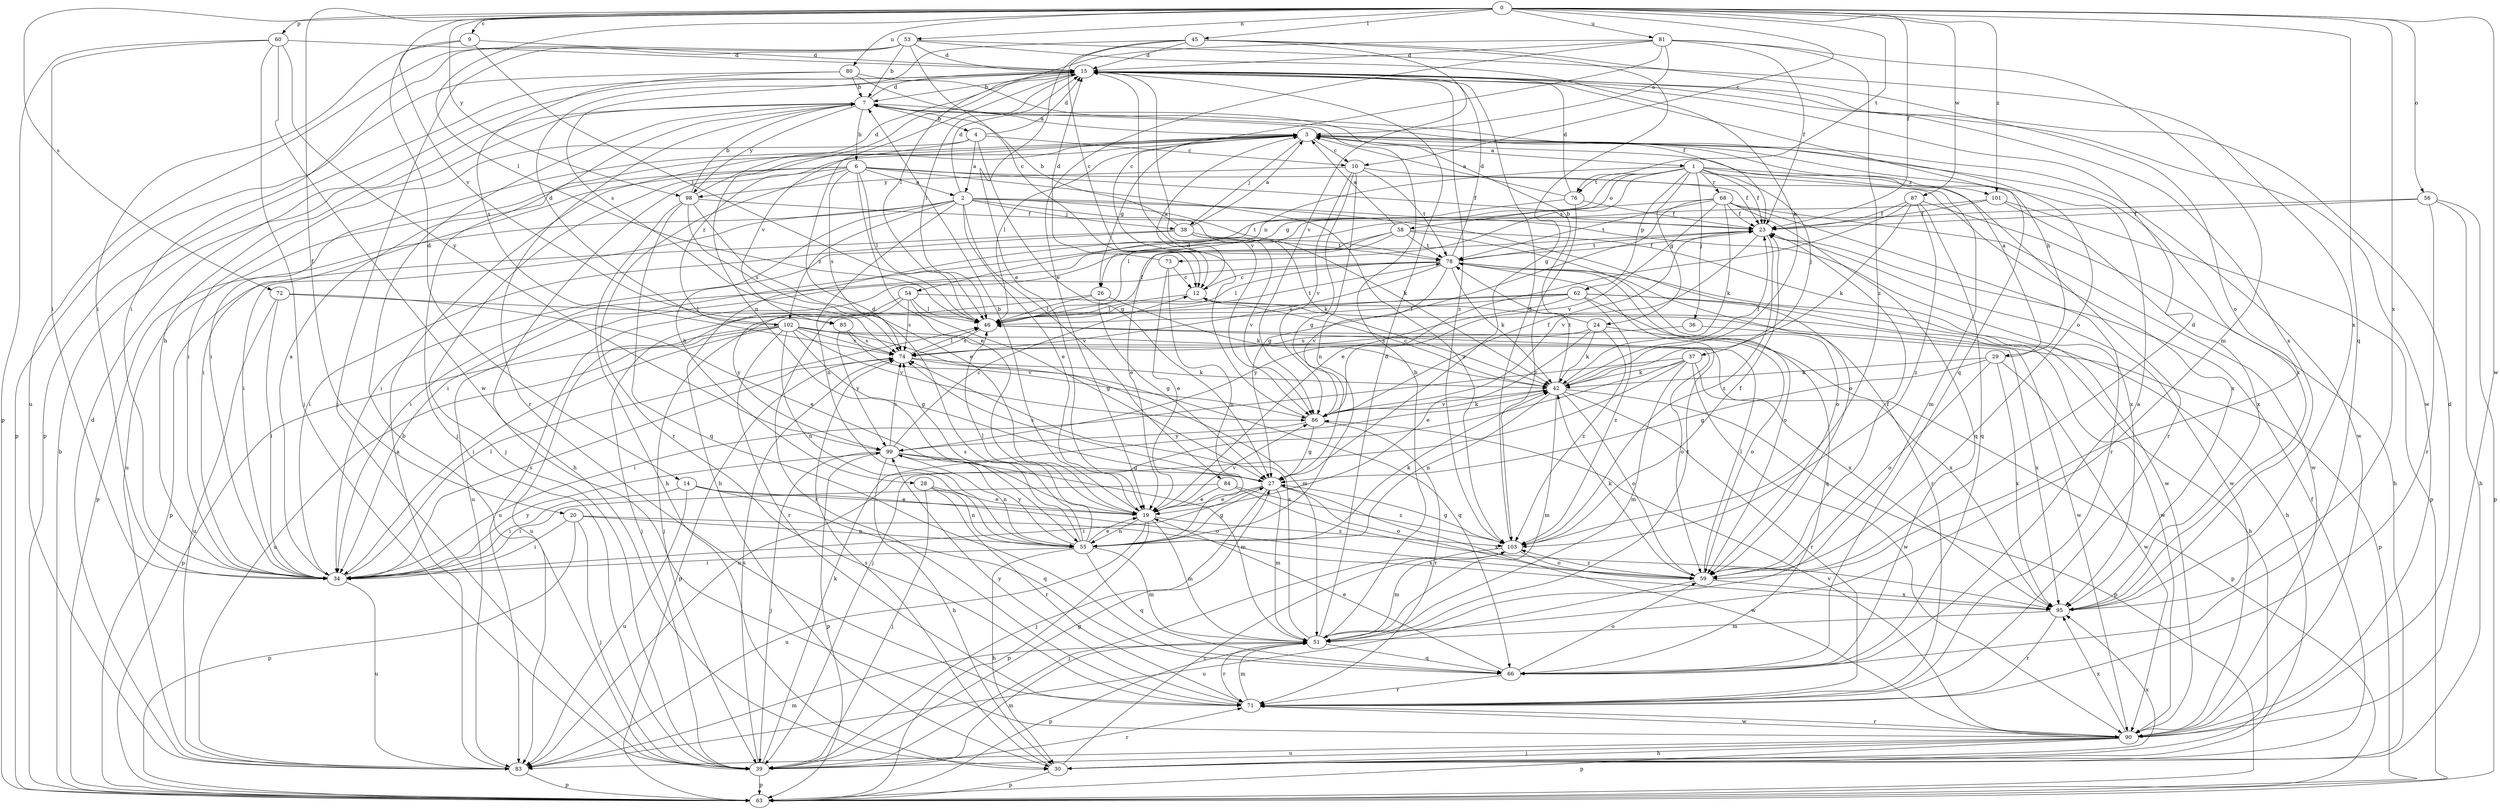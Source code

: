 strict digraph  {
0;
1;
2;
3;
4;
6;
7;
9;
10;
12;
14;
15;
19;
20;
23;
24;
26;
27;
28;
29;
30;
34;
36;
37;
38;
39;
42;
45;
46;
51;
53;
54;
55;
56;
58;
59;
60;
62;
63;
66;
68;
71;
72;
73;
74;
76;
78;
80;
81;
83;
84;
85;
86;
87;
90;
95;
98;
99;
101;
102;
103;
0 -> 9  [label=c];
0 -> 10  [label=c];
0 -> 14  [label=d];
0 -> 20  [label=f];
0 -> 23  [label=f];
0 -> 45  [label=l];
0 -> 46  [label=l];
0 -> 53  [label=n];
0 -> 56  [label=o];
0 -> 60  [label=p];
0 -> 66  [label=q];
0 -> 72  [label=s];
0 -> 76  [label=t];
0 -> 80  [label=u];
0 -> 81  [label=u];
0 -> 87  [label=w];
0 -> 90  [label=w];
0 -> 95  [label=x];
0 -> 98  [label=y];
0 -> 101  [label=z];
1 -> 23  [label=f];
1 -> 24  [label=g];
1 -> 26  [label=g];
1 -> 36  [label=j];
1 -> 37  [label=j];
1 -> 51  [label=m];
1 -> 54  [label=n];
1 -> 58  [label=o];
1 -> 62  [label=p];
1 -> 68  [label=r];
1 -> 71  [label=r];
1 -> 73  [label=s];
1 -> 76  [label=t];
1 -> 101  [label=z];
2 -> 15  [label=d];
2 -> 19  [label=e];
2 -> 28  [label=h];
2 -> 34  [label=i];
2 -> 38  [label=j];
2 -> 42  [label=k];
2 -> 55  [label=n];
2 -> 59  [label=o];
2 -> 63  [label=p];
2 -> 78  [label=t];
2 -> 84  [label=v];
2 -> 95  [label=x];
2 -> 102  [label=z];
3 -> 1  [label=a];
3 -> 10  [label=c];
3 -> 26  [label=g];
3 -> 29  [label=h];
3 -> 34  [label=i];
3 -> 38  [label=j];
3 -> 39  [label=j];
3 -> 46  [label=l];
3 -> 90  [label=w];
3 -> 95  [label=x];
3 -> 102  [label=z];
4 -> 2  [label=a];
4 -> 10  [label=c];
4 -> 15  [label=d];
4 -> 27  [label=g];
4 -> 34  [label=i];
4 -> 85  [label=v];
6 -> 2  [label=a];
6 -> 19  [label=e];
6 -> 23  [label=f];
6 -> 30  [label=h];
6 -> 34  [label=i];
6 -> 46  [label=l];
6 -> 71  [label=r];
6 -> 74  [label=s];
6 -> 83  [label=u];
6 -> 95  [label=x];
6 -> 103  [label=z];
7 -> 3  [label=a];
7 -> 4  [label=b];
7 -> 6  [label=b];
7 -> 15  [label=d];
7 -> 39  [label=j];
7 -> 71  [label=r];
7 -> 98  [label=y];
9 -> 15  [label=d];
9 -> 34  [label=i];
9 -> 46  [label=l];
9 -> 85  [label=v];
10 -> 23  [label=f];
10 -> 27  [label=g];
10 -> 55  [label=n];
10 -> 78  [label=t];
10 -> 86  [label=v];
10 -> 98  [label=y];
12 -> 3  [label=a];
12 -> 46  [label=l];
12 -> 63  [label=p];
14 -> 19  [label=e];
14 -> 34  [label=i];
14 -> 59  [label=o];
14 -> 66  [label=q];
14 -> 83  [label=u];
15 -> 7  [label=b];
15 -> 46  [label=l];
15 -> 55  [label=n];
15 -> 63  [label=p];
15 -> 66  [label=q];
15 -> 86  [label=v];
15 -> 90  [label=w];
15 -> 95  [label=x];
15 -> 103  [label=z];
19 -> 7  [label=b];
19 -> 51  [label=m];
19 -> 55  [label=n];
19 -> 63  [label=p];
19 -> 83  [label=u];
19 -> 86  [label=v];
19 -> 103  [label=z];
20 -> 34  [label=i];
20 -> 39  [label=j];
20 -> 55  [label=n];
20 -> 63  [label=p];
20 -> 95  [label=x];
23 -> 78  [label=t];
23 -> 86  [label=v];
23 -> 90  [label=w];
23 -> 103  [label=z];
24 -> 7  [label=b];
24 -> 19  [label=e];
24 -> 42  [label=k];
24 -> 74  [label=s];
24 -> 95  [label=x];
24 -> 103  [label=z];
26 -> 27  [label=g];
26 -> 42  [label=k];
26 -> 46  [label=l];
26 -> 71  [label=r];
27 -> 19  [label=e];
27 -> 34  [label=i];
27 -> 39  [label=j];
27 -> 51  [label=m];
27 -> 59  [label=o];
27 -> 74  [label=s];
27 -> 90  [label=w];
28 -> 19  [label=e];
28 -> 39  [label=j];
28 -> 55  [label=n];
28 -> 71  [label=r];
29 -> 3  [label=a];
29 -> 27  [label=g];
29 -> 42  [label=k];
29 -> 59  [label=o];
29 -> 90  [label=w];
29 -> 95  [label=x];
30 -> 23  [label=f];
30 -> 63  [label=p];
30 -> 74  [label=s];
30 -> 95  [label=x];
30 -> 103  [label=z];
34 -> 3  [label=a];
34 -> 7  [label=b];
34 -> 46  [label=l];
34 -> 74  [label=s];
34 -> 83  [label=u];
34 -> 99  [label=y];
36 -> 74  [label=s];
36 -> 95  [label=x];
37 -> 34  [label=i];
37 -> 39  [label=j];
37 -> 42  [label=k];
37 -> 51  [label=m];
37 -> 63  [label=p];
37 -> 83  [label=u];
37 -> 90  [label=w];
38 -> 3  [label=a];
38 -> 7  [label=b];
38 -> 34  [label=i];
38 -> 42  [label=k];
38 -> 63  [label=p];
38 -> 78  [label=t];
38 -> 86  [label=v];
39 -> 7  [label=b];
39 -> 27  [label=g];
39 -> 42  [label=k];
39 -> 51  [label=m];
39 -> 63  [label=p];
39 -> 71  [label=r];
39 -> 74  [label=s];
42 -> 12  [label=c];
42 -> 23  [label=f];
42 -> 51  [label=m];
42 -> 55  [label=n];
42 -> 59  [label=o];
42 -> 63  [label=p];
42 -> 71  [label=r];
42 -> 78  [label=t];
42 -> 86  [label=v];
45 -> 12  [label=c];
45 -> 15  [label=d];
45 -> 19  [label=e];
45 -> 27  [label=g];
45 -> 59  [label=o];
45 -> 74  [label=s];
45 -> 86  [label=v];
46 -> 23  [label=f];
46 -> 59  [label=o];
46 -> 74  [label=s];
46 -> 78  [label=t];
51 -> 7  [label=b];
51 -> 15  [label=d];
51 -> 63  [label=p];
51 -> 66  [label=q];
51 -> 71  [label=r];
51 -> 74  [label=s];
51 -> 78  [label=t];
53 -> 7  [label=b];
53 -> 12  [label=c];
53 -> 15  [label=d];
53 -> 34  [label=i];
53 -> 39  [label=j];
53 -> 42  [label=k];
53 -> 83  [label=u];
53 -> 95  [label=x];
54 -> 27  [label=g];
54 -> 39  [label=j];
54 -> 46  [label=l];
54 -> 74  [label=s];
54 -> 90  [label=w];
54 -> 99  [label=y];
55 -> 15  [label=d];
55 -> 19  [label=e];
55 -> 27  [label=g];
55 -> 30  [label=h];
55 -> 34  [label=i];
55 -> 42  [label=k];
55 -> 46  [label=l];
55 -> 51  [label=m];
55 -> 66  [label=q];
55 -> 74  [label=s];
55 -> 99  [label=y];
56 -> 23  [label=f];
56 -> 30  [label=h];
56 -> 34  [label=i];
56 -> 63  [label=p];
56 -> 71  [label=r];
58 -> 3  [label=a];
58 -> 19  [label=e];
58 -> 34  [label=i];
58 -> 59  [label=o];
58 -> 78  [label=t];
58 -> 83  [label=u];
58 -> 90  [label=w];
59 -> 15  [label=d];
59 -> 23  [label=f];
59 -> 42  [label=k];
59 -> 46  [label=l];
59 -> 83  [label=u];
59 -> 95  [label=x];
59 -> 103  [label=z];
60 -> 15  [label=d];
60 -> 34  [label=i];
60 -> 39  [label=j];
60 -> 63  [label=p];
60 -> 90  [label=w];
60 -> 99  [label=y];
62 -> 30  [label=h];
62 -> 39  [label=j];
62 -> 46  [label=l];
62 -> 66  [label=q];
62 -> 83  [label=u];
62 -> 90  [label=w];
62 -> 99  [label=y];
62 -> 103  [label=z];
63 -> 7  [label=b];
66 -> 3  [label=a];
66 -> 19  [label=e];
66 -> 59  [label=o];
66 -> 71  [label=r];
68 -> 23  [label=f];
68 -> 27  [label=g];
68 -> 42  [label=k];
68 -> 46  [label=l];
68 -> 66  [label=q];
68 -> 71  [label=r];
68 -> 78  [label=t];
68 -> 86  [label=v];
68 -> 90  [label=w];
71 -> 51  [label=m];
71 -> 90  [label=w];
71 -> 99  [label=y];
72 -> 19  [label=e];
72 -> 34  [label=i];
72 -> 46  [label=l];
72 -> 83  [label=u];
73 -> 12  [label=c];
73 -> 15  [label=d];
73 -> 19  [label=e];
73 -> 55  [label=n];
74 -> 42  [label=k];
74 -> 46  [label=l];
74 -> 63  [label=p];
74 -> 66  [label=q];
76 -> 3  [label=a];
76 -> 15  [label=d];
76 -> 23  [label=f];
76 -> 30  [label=h];
76 -> 103  [label=z];
78 -> 12  [label=c];
78 -> 15  [label=d];
78 -> 23  [label=f];
78 -> 30  [label=h];
78 -> 42  [label=k];
78 -> 46  [label=l];
78 -> 59  [label=o];
78 -> 71  [label=r];
78 -> 74  [label=s];
78 -> 83  [label=u];
78 -> 86  [label=v];
80 -> 7  [label=b];
80 -> 23  [label=f];
80 -> 59  [label=o];
80 -> 63  [label=p];
80 -> 74  [label=s];
81 -> 3  [label=a];
81 -> 12  [label=c];
81 -> 15  [label=d];
81 -> 19  [label=e];
81 -> 23  [label=f];
81 -> 46  [label=l];
81 -> 51  [label=m];
81 -> 103  [label=z];
83 -> 3  [label=a];
83 -> 15  [label=d];
83 -> 51  [label=m];
83 -> 63  [label=p];
84 -> 19  [label=e];
84 -> 34  [label=i];
84 -> 95  [label=x];
84 -> 103  [label=z];
85 -> 74  [label=s];
85 -> 86  [label=v];
85 -> 99  [label=y];
86 -> 15  [label=d];
86 -> 23  [label=f];
86 -> 27  [label=g];
86 -> 42  [label=k];
86 -> 71  [label=r];
86 -> 99  [label=y];
87 -> 19  [label=e];
87 -> 23  [label=f];
87 -> 30  [label=h];
87 -> 42  [label=k];
87 -> 66  [label=q];
87 -> 103  [label=z];
90 -> 15  [label=d];
90 -> 30  [label=h];
90 -> 39  [label=j];
90 -> 63  [label=p];
90 -> 71  [label=r];
90 -> 83  [label=u];
90 -> 86  [label=v];
90 -> 95  [label=x];
95 -> 51  [label=m];
95 -> 71  [label=r];
98 -> 7  [label=b];
98 -> 15  [label=d];
98 -> 19  [label=e];
98 -> 23  [label=f];
98 -> 30  [label=h];
98 -> 66  [label=q];
98 -> 74  [label=s];
99 -> 12  [label=c];
99 -> 27  [label=g];
99 -> 30  [label=h];
99 -> 39  [label=j];
99 -> 51  [label=m];
99 -> 55  [label=n];
99 -> 63  [label=p];
99 -> 74  [label=s];
101 -> 23  [label=f];
101 -> 34  [label=i];
101 -> 63  [label=p];
101 -> 95  [label=x];
102 -> 15  [label=d];
102 -> 27  [label=g];
102 -> 34  [label=i];
102 -> 51  [label=m];
102 -> 55  [label=n];
102 -> 59  [label=o];
102 -> 63  [label=p];
102 -> 71  [label=r];
102 -> 74  [label=s];
102 -> 83  [label=u];
102 -> 86  [label=v];
102 -> 95  [label=x];
103 -> 15  [label=d];
103 -> 23  [label=f];
103 -> 27  [label=g];
103 -> 39  [label=j];
103 -> 51  [label=m];
103 -> 59  [label=o];
}
